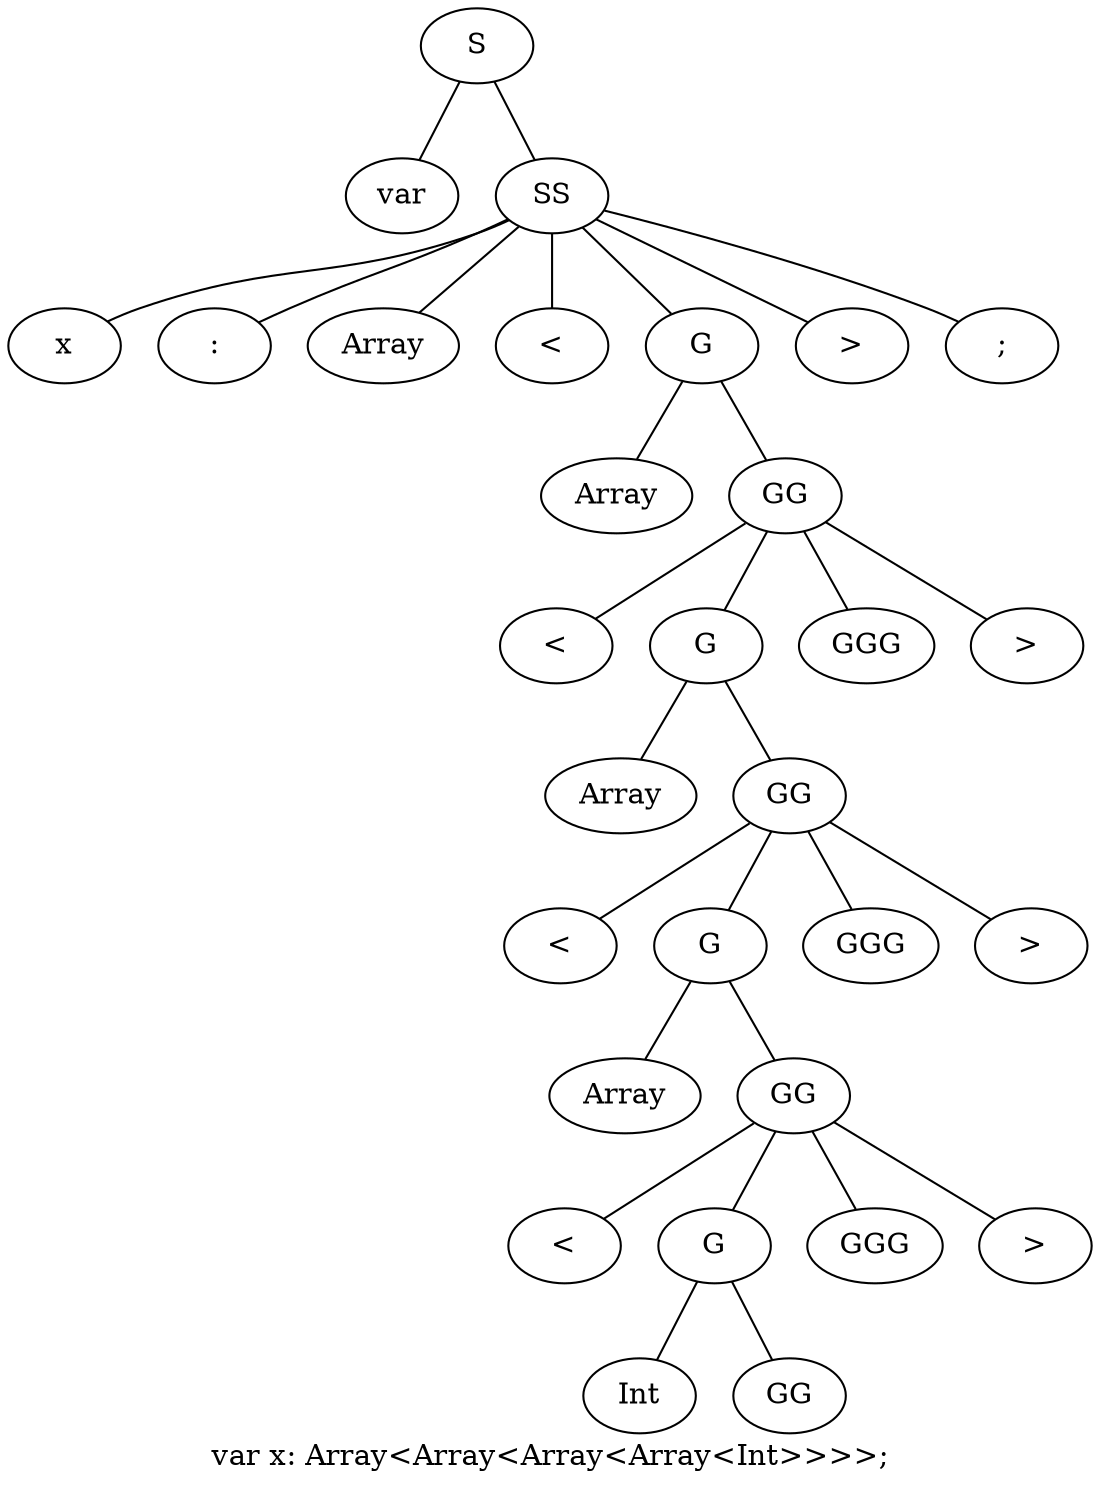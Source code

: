 graph ""
	{
	label="var x: Array<Array<Array<Array<Int>>>>;"

	n000 ;
	n000 [label="S"] ;
	n000 -- n001 ;
	n000 -- n002 ;
	n001 [label="var"] ;
	n002 [label="SS"] ;
	n002 -- n003 ;
	n002 -- n004 ;
	n002 -- n005 ;
	n002 -- n006 ;
	n002 -- n007 ;
	n002 -- n008 ;
	n002 -- n009 ;
	n003 [label="x"] ;
	n004 [label=":"] ;
	n005 [label="Array"] ;
	n006 [label="<"] ;
	n007 [label="G"] ;
	n007 -- n010 ;
	n007 -- n011 ;
	n008 [label=">"] ;
	n009 [label=";"] ;
	n010 [label="Array"] ;
	n011 [label="GG"] ;
	n011 -- n012 ;
	n011 -- n013 ;
	n011 -- n014 ;
	n011 -- n015 ;
	n012 [label="<"] ;
	n013 [label="G"] ;
	n013 -- n016 ;
	n013 -- n017 ;
	n014 [label="GGG"] ;
	n015 [label=">"] ;
	n016 [label="Array"] ;
	n017 [label="GG"] ;
	n017 -- n018 ;
	n017 -- n019 ;
	n017 -- n020 ;
	n017 -- n021 ;
	n018 [label="<"] ;
	n019 [label="G"] ;
	n019 -- n022 ;
	n019 -- n023 ;
	n020 [label="GGG"] ;
	n021 [label=">"] ;
	n022 [label="Array"] ;
	n023 [label="GG"] ;
	n023 -- n024 ;
	n023 -- n025 ;
	n023 -- n026 ;
	n023 -- n027 ;
	n024 [label="<"] ;
	n025 [label="G"] ;
	n025 -- n028 ;
	n025 -- n029 ;
	n026 [label="GGG"] ;
	n027 [label=">"] ;
	n028 [label="Int"] ;
	n029 [label="GG"] ;
	}
